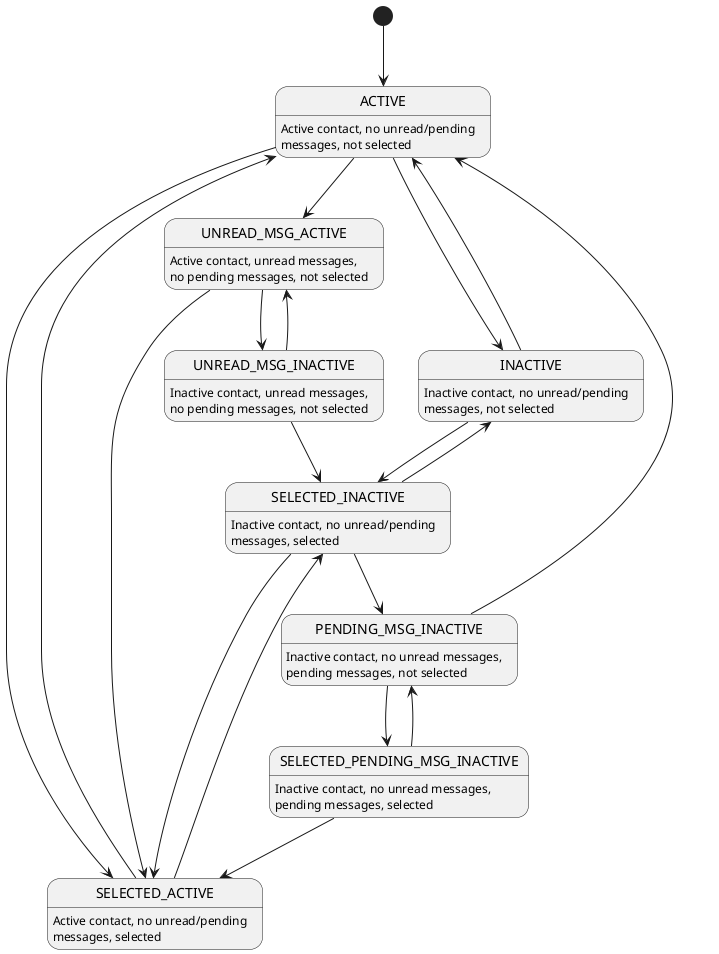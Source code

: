 @startuml

ACTIVE : Active contact, no unread/pending\nmessages, not selected
INACTIVE : Inactive contact, no unread/pending\nmessages, not selected
SELECTED_ACTIVE : Active contact, no unread/pending\nmessages, selected
SELECTED_INACTIVE : Inactive contact, no unread/pending\nmessages, selected
UNREAD_MSG_ACTIVE : Active contact, unread messages,\nno pending messages, not selected
UNREAD_MSG_INACTIVE : Inactive contact, unread messages,\nno pending messages, not selected
PENDING_MSG_INACTIVE : Inactive contact, no unread messages,\npending messages, not selected
SELECTED_PENDING_MSG_INACTIVE : Inactive contact, no unread messages,\npending messages, selected

[*] --> ACTIVE
ACTIVE --> INACTIVE
ACTIVE --> SELECTED_ACTIVE
ACTIVE --> UNREAD_MSG_ACTIVE
INACTIVE --> ACTIVE
INACTIVE --> SELECTED_INACTIVE
SELECTED_ACTIVE --> SELECTED_INACTIVE
SELECTED_ACTIVE --> ACTIVE
SELECTED_INACTIVE --> PENDING_MSG_INACTIVE
SELECTED_INACTIVE --> SELECTED_ACTIVE
SELECTED_INACTIVE --> INACTIVE
UNREAD_MSG_ACTIVE --> UNREAD_MSG_INACTIVE
UNREAD_MSG_ACTIVE --> SELECTED_ACTIVE
UNREAD_MSG_INACTIVE --> UNREAD_MSG_ACTIVE
UNREAD_MSG_INACTIVE --> SELECTED_INACTIVE
PENDING_MSG_INACTIVE --> ACTIVE
PENDING_MSG_INACTIVE --> SELECTED_PENDING_MSG_INACTIVE
SELECTED_PENDING_MSG_INACTIVE --> SELECTED_ACTIVE
SELECTED_PENDING_MSG_INACTIVE --> PENDING_MSG_INACTIVE

@enduml
